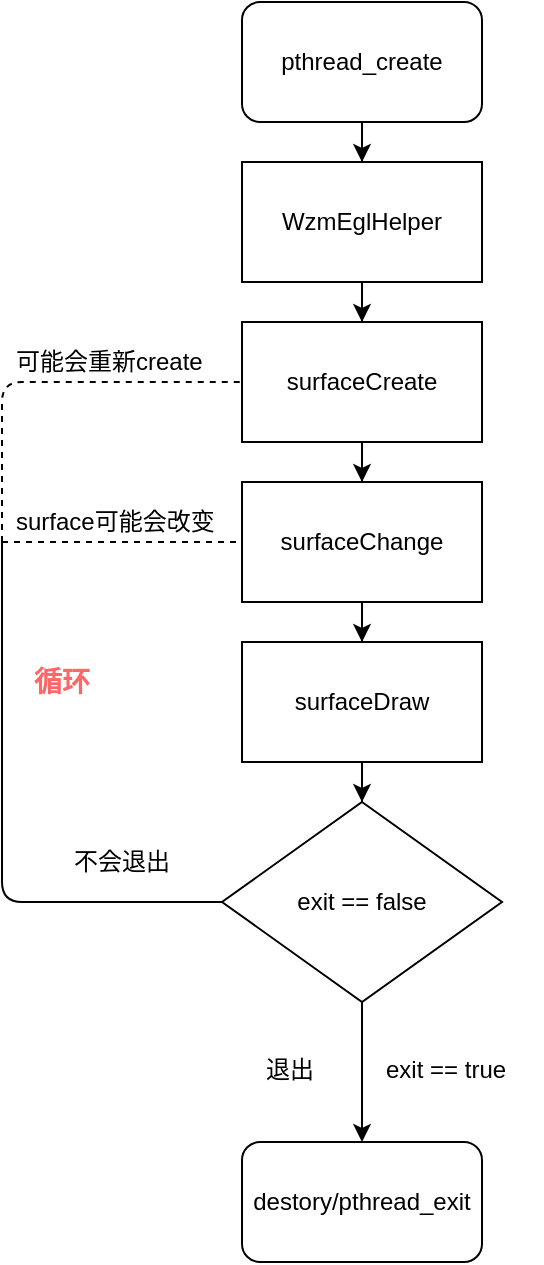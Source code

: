 <mxfile version="12.2.4" pages="1"><diagram id="TU9H23aT7j_J1MIPjH6z" name="ELG线程流程图"><mxGraphModel dx="732" dy="729" grid="1" gridSize="10" guides="1" tooltips="1" connect="1" arrows="1" fold="1" page="1" pageScale="1" pageWidth="827" pageHeight="1169" math="0" shadow="0"><root><mxCell id="0"/><mxCell id="1" parent="0"/><mxCell id="5" value="" style="edgeStyle=orthogonalEdgeStyle;rounded=0;orthogonalLoop=1;jettySize=auto;html=1;" parent="1" source="3" target="4" edge="1"><mxGeometry relative="1" as="geometry"/></mxCell><mxCell id="3" value="pthread_create" style="rounded=1;whiteSpace=wrap;html=1;" parent="1" vertex="1"><mxGeometry x="370" y="60" width="120" height="60" as="geometry"/></mxCell><mxCell id="7" value="" style="edgeStyle=orthogonalEdgeStyle;rounded=0;orthogonalLoop=1;jettySize=auto;html=1;" parent="1" source="4" target="6" edge="1"><mxGeometry relative="1" as="geometry"/></mxCell><mxCell id="4" value="WzmEglHelper" style="rounded=0;whiteSpace=wrap;html=1;" parent="1" vertex="1"><mxGeometry x="370" y="140" width="120" height="60" as="geometry"/></mxCell><mxCell id="10" value="" style="edgeStyle=orthogonalEdgeStyle;rounded=0;orthogonalLoop=1;jettySize=auto;html=1;" parent="1" source="6" target="8" edge="1"><mxGeometry relative="1" as="geometry"/></mxCell><mxCell id="6" value="surfaceCreate" style="rounded=0;whiteSpace=wrap;html=1;" parent="1" vertex="1"><mxGeometry x="370" y="220" width="120" height="60" as="geometry"/></mxCell><mxCell id="12" value="" style="edgeStyle=orthogonalEdgeStyle;rounded=0;orthogonalLoop=1;jettySize=auto;html=1;" parent="1" source="8" target="11" edge="1"><mxGeometry relative="1" as="geometry"/></mxCell><mxCell id="8" value="surfaceChange" style="rounded=0;whiteSpace=wrap;html=1;" parent="1" vertex="1"><mxGeometry x="370" y="300" width="120" height="60" as="geometry"/></mxCell><mxCell id="14" value="" style="edgeStyle=orthogonalEdgeStyle;rounded=0;orthogonalLoop=1;jettySize=auto;html=1;" parent="1" source="11" target="13" edge="1"><mxGeometry relative="1" as="geometry"/></mxCell><mxCell id="11" value="surfaceDraw" style="rounded=0;whiteSpace=wrap;html=1;" parent="1" vertex="1"><mxGeometry x="370" y="380" width="120" height="60" as="geometry"/></mxCell><mxCell id="23" value="" style="edgeStyle=orthogonalEdgeStyle;rounded=0;orthogonalLoop=1;jettySize=auto;html=1;" parent="1" source="13" target="22" edge="1"><mxGeometry relative="1" as="geometry"/></mxCell><mxCell id="13" value="exit == false" style="rhombus;whiteSpace=wrap;html=1;" parent="1" vertex="1"><mxGeometry x="360" y="460" width="140" height="100" as="geometry"/></mxCell><mxCell id="15" value="" style="endArrow=none;html=1;" parent="1" edge="1"><mxGeometry width="50" height="50" relative="1" as="geometry"><mxPoint x="250" y="330" as="sourcePoint"/><mxPoint x="360" y="510" as="targetPoint"/><Array as="points"><mxPoint x="250" y="510"/></Array></mxGeometry></mxCell><mxCell id="16" value="不会退出" style="text;html=1;strokeColor=none;fillColor=none;align=center;verticalAlign=middle;whiteSpace=wrap;rounded=0;" parent="1" vertex="1"><mxGeometry x="280" y="480" width="60" height="20" as="geometry"/></mxCell><mxCell id="17" value="" style="endArrow=none;dashed=1;html=1;entryX=0;entryY=0.5;entryDx=0;entryDy=0;" parent="1" target="8" edge="1"><mxGeometry width="50" height="50" relative="1" as="geometry"><mxPoint x="250" y="330" as="sourcePoint"/><mxPoint x="320" y="320" as="targetPoint"/></mxGeometry></mxCell><mxCell id="18" value="" style="endArrow=none;dashed=1;html=1;entryX=0;entryY=0.5;entryDx=0;entryDy=0;" parent="1" target="6" edge="1"><mxGeometry width="50" height="50" relative="1" as="geometry"><mxPoint x="250" y="330" as="sourcePoint"/><mxPoint x="250" y="180" as="targetPoint"/><Array as="points"><mxPoint x="250" y="250"/></Array></mxGeometry></mxCell><mxCell id="19" value="&lt;b&gt;&lt;font style=&quot;font-size: 14px&quot; color=&quot;#ff6666&quot;&gt;循环&lt;/font&gt;&lt;/b&gt;" style="text;html=1;strokeColor=none;fillColor=none;align=center;verticalAlign=middle;whiteSpace=wrap;rounded=0;" parent="1" vertex="1"><mxGeometry x="260" y="390" width="40" height="20" as="geometry"/></mxCell><mxCell id="20" value="可能会重新create" style="text;html=1;resizable=0;points=[];autosize=1;align=left;verticalAlign=top;spacingTop=-4;" parent="1" vertex="1"><mxGeometry x="255" y="230" width="110" height="10" as="geometry"/></mxCell><mxCell id="21" value="surface可能会改变" style="text;html=1;resizable=0;points=[];autosize=1;align=left;verticalAlign=top;spacingTop=-4;" parent="1" vertex="1"><mxGeometry x="255" y="310" width="110" height="10" as="geometry"/></mxCell><mxCell id="22" value="destory/pthread_exit" style="rounded=1;whiteSpace=wrap;html=1;" parent="1" vertex="1"><mxGeometry x="370" y="630" width="120" height="60" as="geometry"/></mxCell><mxCell id="24" value="exit == true" style="text;html=1;resizable=0;points=[];autosize=1;align=left;verticalAlign=top;spacingTop=-4;" parent="1" vertex="1"><mxGeometry x="440" y="584" width="80" height="10" as="geometry"/></mxCell><mxCell id="25" value="退出" style="text;html=1;resizable=0;points=[];autosize=1;align=left;verticalAlign=top;spacingTop=-4;" parent="1" vertex="1"><mxGeometry x="380" y="584" width="40" height="10" as="geometry"/></mxCell></root></mxGraphModel></diagram></mxfile>